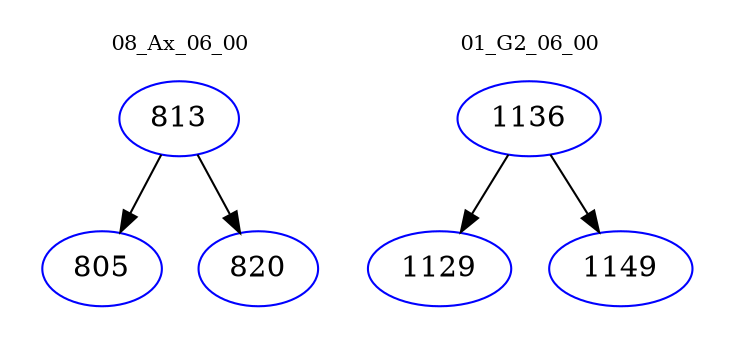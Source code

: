 digraph{
subgraph cluster_0 {
color = white
label = "08_Ax_06_00";
fontsize=10;
T0_813 [label="813", color="blue"]
T0_813 -> T0_805 [color="black"]
T0_805 [label="805", color="blue"]
T0_813 -> T0_820 [color="black"]
T0_820 [label="820", color="blue"]
}
subgraph cluster_1 {
color = white
label = "01_G2_06_00";
fontsize=10;
T1_1136 [label="1136", color="blue"]
T1_1136 -> T1_1129 [color="black"]
T1_1129 [label="1129", color="blue"]
T1_1136 -> T1_1149 [color="black"]
T1_1149 [label="1149", color="blue"]
}
}
